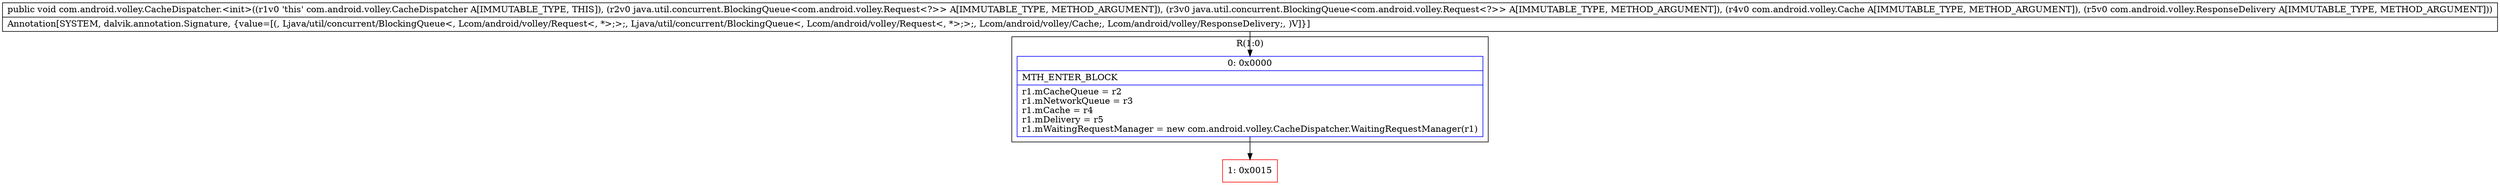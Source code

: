 digraph "CFG forcom.android.volley.CacheDispatcher.\<init\>(Ljava\/util\/concurrent\/BlockingQueue;Ljava\/util\/concurrent\/BlockingQueue;Lcom\/android\/volley\/Cache;Lcom\/android\/volley\/ResponseDelivery;)V" {
subgraph cluster_Region_2033820390 {
label = "R(1:0)";
node [shape=record,color=blue];
Node_0 [shape=record,label="{0\:\ 0x0000|MTH_ENTER_BLOCK\l|r1.mCacheQueue = r2\lr1.mNetworkQueue = r3\lr1.mCache = r4\lr1.mDelivery = r5\lr1.mWaitingRequestManager = new com.android.volley.CacheDispatcher.WaitingRequestManager(r1)\l}"];
}
Node_1 [shape=record,color=red,label="{1\:\ 0x0015}"];
MethodNode[shape=record,label="{public void com.android.volley.CacheDispatcher.\<init\>((r1v0 'this' com.android.volley.CacheDispatcher A[IMMUTABLE_TYPE, THIS]), (r2v0 java.util.concurrent.BlockingQueue\<com.android.volley.Request\<?\>\> A[IMMUTABLE_TYPE, METHOD_ARGUMENT]), (r3v0 java.util.concurrent.BlockingQueue\<com.android.volley.Request\<?\>\> A[IMMUTABLE_TYPE, METHOD_ARGUMENT]), (r4v0 com.android.volley.Cache A[IMMUTABLE_TYPE, METHOD_ARGUMENT]), (r5v0 com.android.volley.ResponseDelivery A[IMMUTABLE_TYPE, METHOD_ARGUMENT]))  | Annotation[SYSTEM, dalvik.annotation.Signature, \{value=[(, Ljava\/util\/concurrent\/BlockingQueue\<, Lcom\/android\/volley\/Request\<, *\>;\>;, Ljava\/util\/concurrent\/BlockingQueue\<, Lcom\/android\/volley\/Request\<, *\>;\>;, Lcom\/android\/volley\/Cache;, Lcom\/android\/volley\/ResponseDelivery;, )V]\}]\l}"];
MethodNode -> Node_0;
Node_0 -> Node_1;
}

